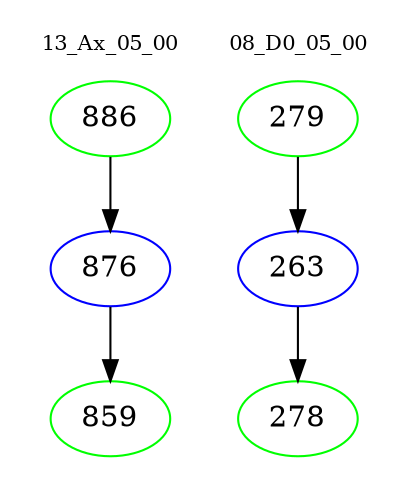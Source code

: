digraph{
subgraph cluster_0 {
color = white
label = "13_Ax_05_00";
fontsize=10;
T0_886 [label="886", color="green"]
T0_886 -> T0_876 [color="black"]
T0_876 [label="876", color="blue"]
T0_876 -> T0_859 [color="black"]
T0_859 [label="859", color="green"]
}
subgraph cluster_1 {
color = white
label = "08_D0_05_00";
fontsize=10;
T1_279 [label="279", color="green"]
T1_279 -> T1_263 [color="black"]
T1_263 [label="263", color="blue"]
T1_263 -> T1_278 [color="black"]
T1_278 [label="278", color="green"]
}
}
